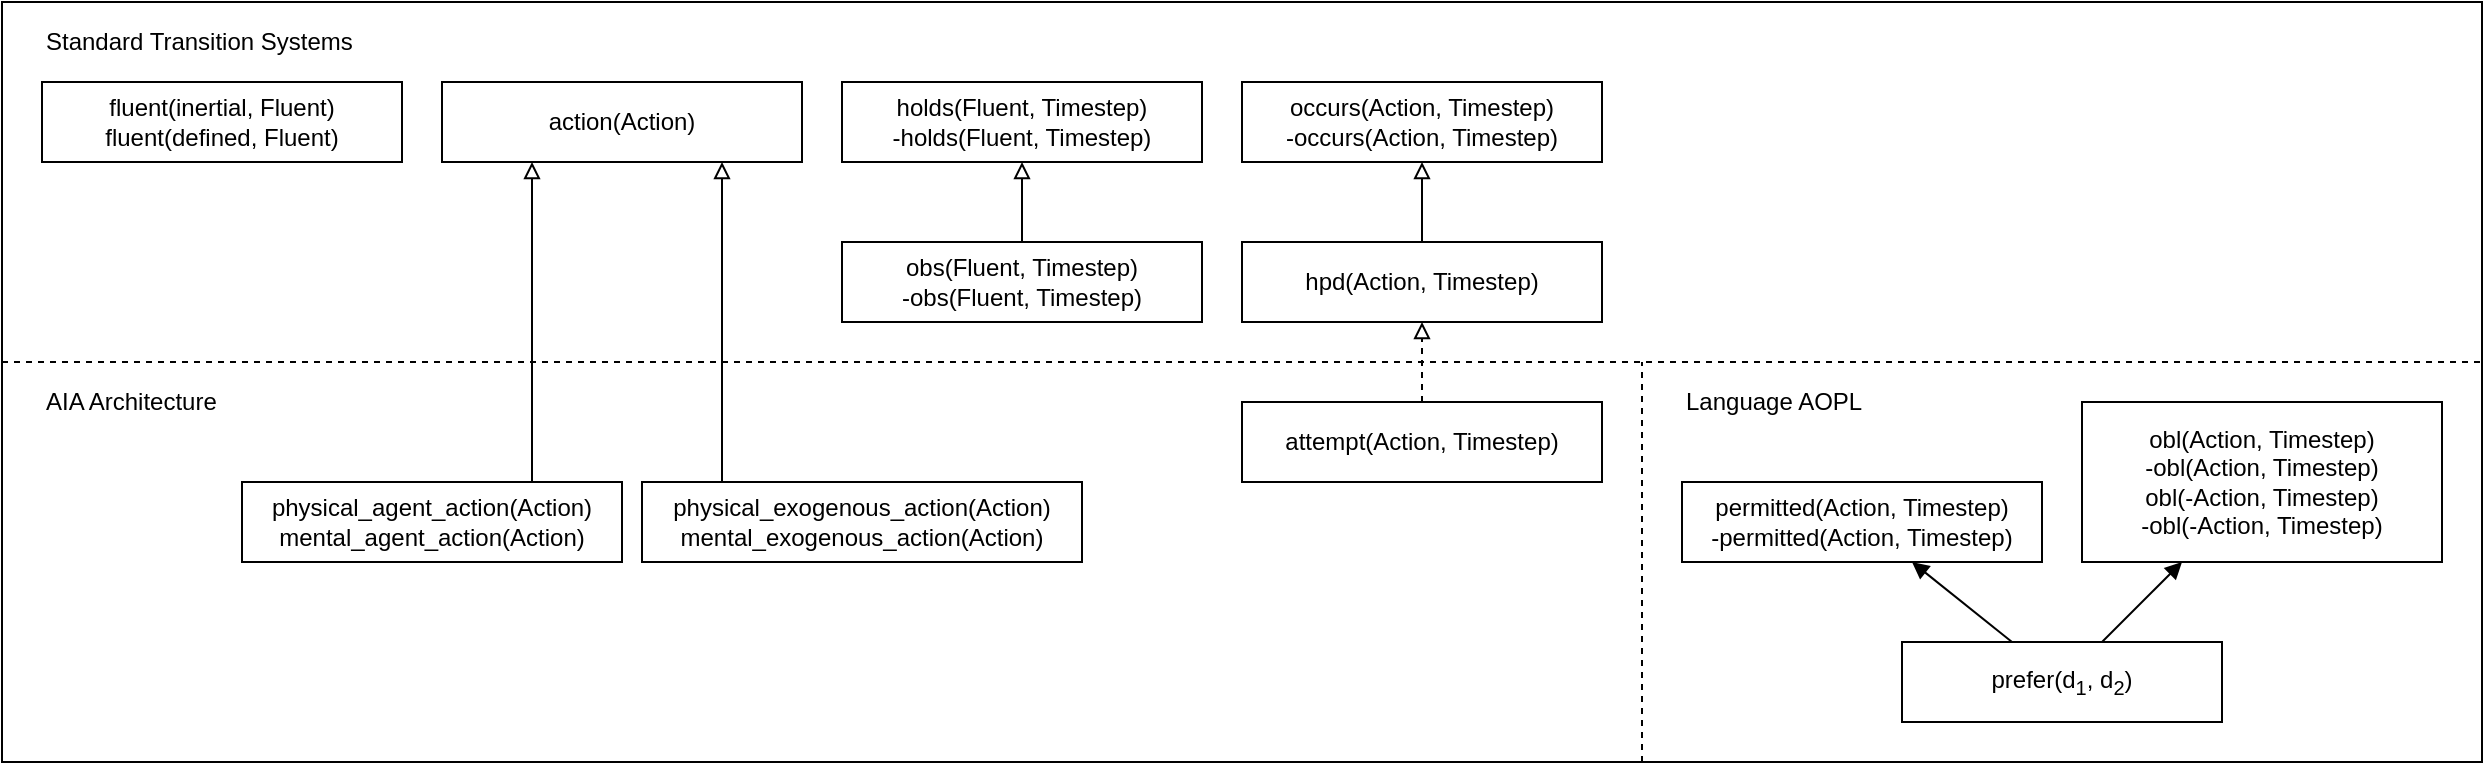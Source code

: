 <mxfile compressed="false" version="14.1.2" type="device">
  <diagram id="tvdHMeFh68qVYVZgIlrQ" name="Page-1">
    <mxGraphModel dx="890" dy="555" grid="1" gridSize="10" guides="1" tooltips="1" connect="1" arrows="1" fold="1" page="1" pageScale="1" pageWidth="1100" pageHeight="850" math="0" shadow="0">
      <root>
        <mxCell id="0" />
        <mxCell id="1" parent="0" />
        <mxCell id="-y82QBAuLwHXEhs3pHbw-20" value="" style="rounded=0;whiteSpace=wrap;html=1;fillColor=none;" parent="1" vertex="1">
          <mxGeometry x="60" y="40" width="1240" height="380" as="geometry" />
        </mxCell>
        <mxCell id="-y82QBAuLwHXEhs3pHbw-3" value="&lt;div&gt;occurs(Action, Timestep)&lt;/div&gt;&lt;div&gt;-occurs(Action, Timestep)&lt;/div&gt;" style="rounded=0;whiteSpace=wrap;html=1;" parent="1" vertex="1">
          <mxGeometry x="680" y="80" width="180" height="40" as="geometry" />
        </mxCell>
        <mxCell id="-y82QBAuLwHXEhs3pHbw-4" value="&lt;div&gt;&lt;font&gt;holds(Fluent, Timestep)&lt;/font&gt;&lt;/div&gt;&lt;div&gt;&lt;font&gt;-holds(Fluent, Timestep)&lt;/font&gt;&lt;/div&gt;" style="rounded=0;whiteSpace=wrap;html=1;fontFamily=Helvetica;" parent="1" vertex="1">
          <mxGeometry x="480" y="80" width="180" height="40" as="geometry" />
        </mxCell>
        <mxCell id="-y82QBAuLwHXEhs3pHbw-5" value="&lt;div&gt;obs(Fluent, Timestep)&lt;/div&gt;&lt;div&gt;-obs(Fluent, Timestep)&lt;/div&gt;" style="rounded=0;whiteSpace=wrap;html=1;" parent="1" vertex="1">
          <mxGeometry x="480" y="160" width="180" height="40" as="geometry" />
        </mxCell>
        <mxCell id="-y82QBAuLwHXEhs3pHbw-6" value="hpd(Action, Timestep)" style="rounded=0;whiteSpace=wrap;html=1;" parent="1" vertex="1">
          <mxGeometry x="680" y="160" width="180" height="40" as="geometry" />
        </mxCell>
        <mxCell id="-y82QBAuLwHXEhs3pHbw-8" value="" style="endArrow=block;html=1;endFill=0;" parent="1" source="-y82QBAuLwHXEhs3pHbw-5" target="-y82QBAuLwHXEhs3pHbw-4" edge="1">
          <mxGeometry width="50" height="50" relative="1" as="geometry">
            <mxPoint x="530" y="350" as="sourcePoint" />
            <mxPoint x="580" y="300" as="targetPoint" />
          </mxGeometry>
        </mxCell>
        <mxCell id="-y82QBAuLwHXEhs3pHbw-9" value="" style="endArrow=block;html=1;endFill=0;" parent="1" source="-y82QBAuLwHXEhs3pHbw-6" target="-y82QBAuLwHXEhs3pHbw-3" edge="1">
          <mxGeometry width="50" height="50" relative="1" as="geometry">
            <mxPoint x="400" y="330" as="sourcePoint" />
            <mxPoint x="400" y="290" as="targetPoint" />
          </mxGeometry>
        </mxCell>
        <mxCell id="-y82QBAuLwHXEhs3pHbw-10" value="attempt(Action, Timestep)" style="rounded=0;whiteSpace=wrap;html=1;" parent="1" vertex="1">
          <mxGeometry x="680" y="240" width="180" height="40" as="geometry" />
        </mxCell>
        <mxCell id="-y82QBAuLwHXEhs3pHbw-11" value="" style="endArrow=block;html=1;endFill=0;dashed=1;" parent="1" source="-y82QBAuLwHXEhs3pHbw-10" target="-y82QBAuLwHXEhs3pHbw-6" edge="1">
          <mxGeometry width="50" height="50" relative="1" as="geometry">
            <mxPoint x="600" y="330" as="sourcePoint" />
            <mxPoint x="600" y="290" as="targetPoint" />
          </mxGeometry>
        </mxCell>
        <mxCell id="-y82QBAuLwHXEhs3pHbw-15" style="rounded=0;orthogonalLoop=1;jettySize=auto;html=1;endArrow=block;endFill=1;" parent="1" source="-y82QBAuLwHXEhs3pHbw-14" target="-y82QBAuLwHXEhs3pHbw-12" edge="1">
          <mxGeometry relative="1" as="geometry" />
        </mxCell>
        <mxCell id="-y82QBAuLwHXEhs3pHbw-12" value="&lt;div&gt;permitted(Action, Timestep)&lt;/div&gt;&lt;div&gt;-permitted(Action, Timestep)&lt;/div&gt;" style="rounded=0;whiteSpace=wrap;html=1;" parent="1" vertex="1">
          <mxGeometry x="900" y="280" width="180" height="40" as="geometry" />
        </mxCell>
        <mxCell id="-y82QBAuLwHXEhs3pHbw-13" value="&lt;div&gt;obl(Action, Timestep)&lt;/div&gt;&lt;div&gt;-obl(Action, Timestep)&lt;/div&gt;&lt;div&gt;obl(-Action, Timestep)&lt;/div&gt;&lt;div&gt;-obl(-Action, Timestep)&lt;/div&gt;" style="rounded=0;whiteSpace=wrap;html=1;" parent="1" vertex="1">
          <mxGeometry x="1100" y="240" width="180" height="80" as="geometry" />
        </mxCell>
        <mxCell id="-y82QBAuLwHXEhs3pHbw-14" value="prefer(d&lt;sub&gt;1&lt;/sub&gt;, d&lt;sub&gt;2&lt;/sub&gt;)" style="rounded=0;whiteSpace=wrap;html=1;" parent="1" vertex="1">
          <mxGeometry x="1010" y="360" width="160" height="40" as="geometry" />
        </mxCell>
        <mxCell id="-y82QBAuLwHXEhs3pHbw-19" style="rounded=0;orthogonalLoop=1;jettySize=auto;html=1;endArrow=block;endFill=1;" parent="1" source="-y82QBAuLwHXEhs3pHbw-14" target="-y82QBAuLwHXEhs3pHbw-13" edge="1">
          <mxGeometry relative="1" as="geometry">
            <mxPoint x="825" y="250" as="sourcePoint" />
            <mxPoint x="875" y="210" as="targetPoint" />
          </mxGeometry>
        </mxCell>
        <mxCell id="-y82QBAuLwHXEhs3pHbw-21" value="" style="endArrow=none;dashed=1;html=1;" parent="1" edge="1">
          <mxGeometry width="50" height="50" relative="1" as="geometry">
            <mxPoint x="880" y="420" as="sourcePoint" />
            <mxPoint x="880" y="220" as="targetPoint" />
          </mxGeometry>
        </mxCell>
        <mxCell id="-y82QBAuLwHXEhs3pHbw-22" value="AIA Architecture" style="text;html=1;strokeColor=none;fillColor=none;align=left;verticalAlign=middle;whiteSpace=wrap;rounded=0;" parent="1" vertex="1">
          <mxGeometry x="80" y="230" width="100" height="20" as="geometry" />
        </mxCell>
        <mxCell id="-y82QBAuLwHXEhs3pHbw-23" value="Language AOPL" style="text;html=1;strokeColor=none;fillColor=none;align=left;verticalAlign=middle;whiteSpace=wrap;rounded=0;" parent="1" vertex="1">
          <mxGeometry x="900" y="230" width="100" height="20" as="geometry" />
        </mxCell>
        <mxCell id="EFkERWepLRrG9sQMqpbu-1" value="" style="endArrow=none;dashed=1;html=1;" parent="1" edge="1">
          <mxGeometry width="50" height="50" relative="1" as="geometry">
            <mxPoint x="60" y="220" as="sourcePoint" />
            <mxPoint x="1300" y="220" as="targetPoint" />
          </mxGeometry>
        </mxCell>
        <mxCell id="EFkERWepLRrG9sQMqpbu-3" value="&lt;div&gt;fluent(inertial, Fluent)&lt;/div&gt;&lt;div&gt;fluent(defined, Fluent)&lt;br&gt;&lt;/div&gt;" style="rounded=0;whiteSpace=wrap;html=1;" parent="1" vertex="1">
          <mxGeometry x="80" y="80" width="180" height="40" as="geometry" />
        </mxCell>
        <mxCell id="EFkERWepLRrG9sQMqpbu-9" style="edgeStyle=elbowEdgeStyle;rounded=0;orthogonalLoop=1;jettySize=auto;html=1;endArrow=block;endFill=0;" parent="1" source="EFkERWepLRrG9sQMqpbu-4" target="EFkERWepLRrG9sQMqpbu-8" edge="1">
          <mxGeometry relative="1" as="geometry" />
        </mxCell>
        <mxCell id="EFkERWepLRrG9sQMqpbu-4" value="&lt;div&gt;physical_agent_action(Action)&lt;/div&gt;&lt;div&gt;mental_agent_action(Action)&lt;br&gt;&lt;/div&gt;" style="rounded=0;whiteSpace=wrap;html=1;" parent="1" vertex="1">
          <mxGeometry x="180" y="280" width="190" height="40" as="geometry" />
        </mxCell>
        <mxCell id="EFkERWepLRrG9sQMqpbu-10" style="edgeStyle=elbowEdgeStyle;rounded=0;orthogonalLoop=1;jettySize=auto;html=1;endArrow=block;endFill=0;" parent="1" source="EFkERWepLRrG9sQMqpbu-5" target="EFkERWepLRrG9sQMqpbu-8" edge="1">
          <mxGeometry relative="1" as="geometry" />
        </mxCell>
        <mxCell id="EFkERWepLRrG9sQMqpbu-5" value="&lt;div&gt;physical_exogenous_action(Action)&lt;/div&gt;&lt;div&gt;mental_exogenous_action(Action)&lt;br&gt;&lt;/div&gt;" style="rounded=0;whiteSpace=wrap;html=1;" parent="1" vertex="1">
          <mxGeometry x="380" y="280" width="220" height="40" as="geometry" />
        </mxCell>
        <mxCell id="EFkERWepLRrG9sQMqpbu-8" value="action(Action)" style="rounded=0;whiteSpace=wrap;html=1;" parent="1" vertex="1">
          <mxGeometry x="280" y="80" width="180" height="40" as="geometry" />
        </mxCell>
        <mxCell id="EFkERWepLRrG9sQMqpbu-11" value="Standard Transition Systems" style="text;html=1;strokeColor=none;fillColor=none;align=left;verticalAlign=middle;whiteSpace=wrap;rounded=0;" parent="1" vertex="1">
          <mxGeometry x="80" y="50" width="180" height="20" as="geometry" />
        </mxCell>
      </root>
    </mxGraphModel>
  </diagram>
</mxfile>
